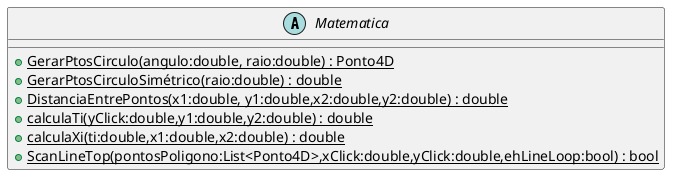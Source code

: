 @startuml Matematica
abstract class Matematica {
    + {static} GerarPtosCirculo(angulo:double, raio:double) : Ponto4D
    + {static} GerarPtosCirculoSimétrico(raio:double) : double
    + {static} DistanciaEntrePontos(x1:double, y1:double,x2:double,y2:double) : double
    + {static} calculaTi(yClick:double,y1:double,y2:double) : double
    + {static} calculaXi(ti:double,x1:double,x2:double) : double
    + {static} ScanLineTop(pontosPoligono:List<Ponto4D>,xClick:double,yClick:double,ehLineLoop:bool) : bool
}
@enduml
